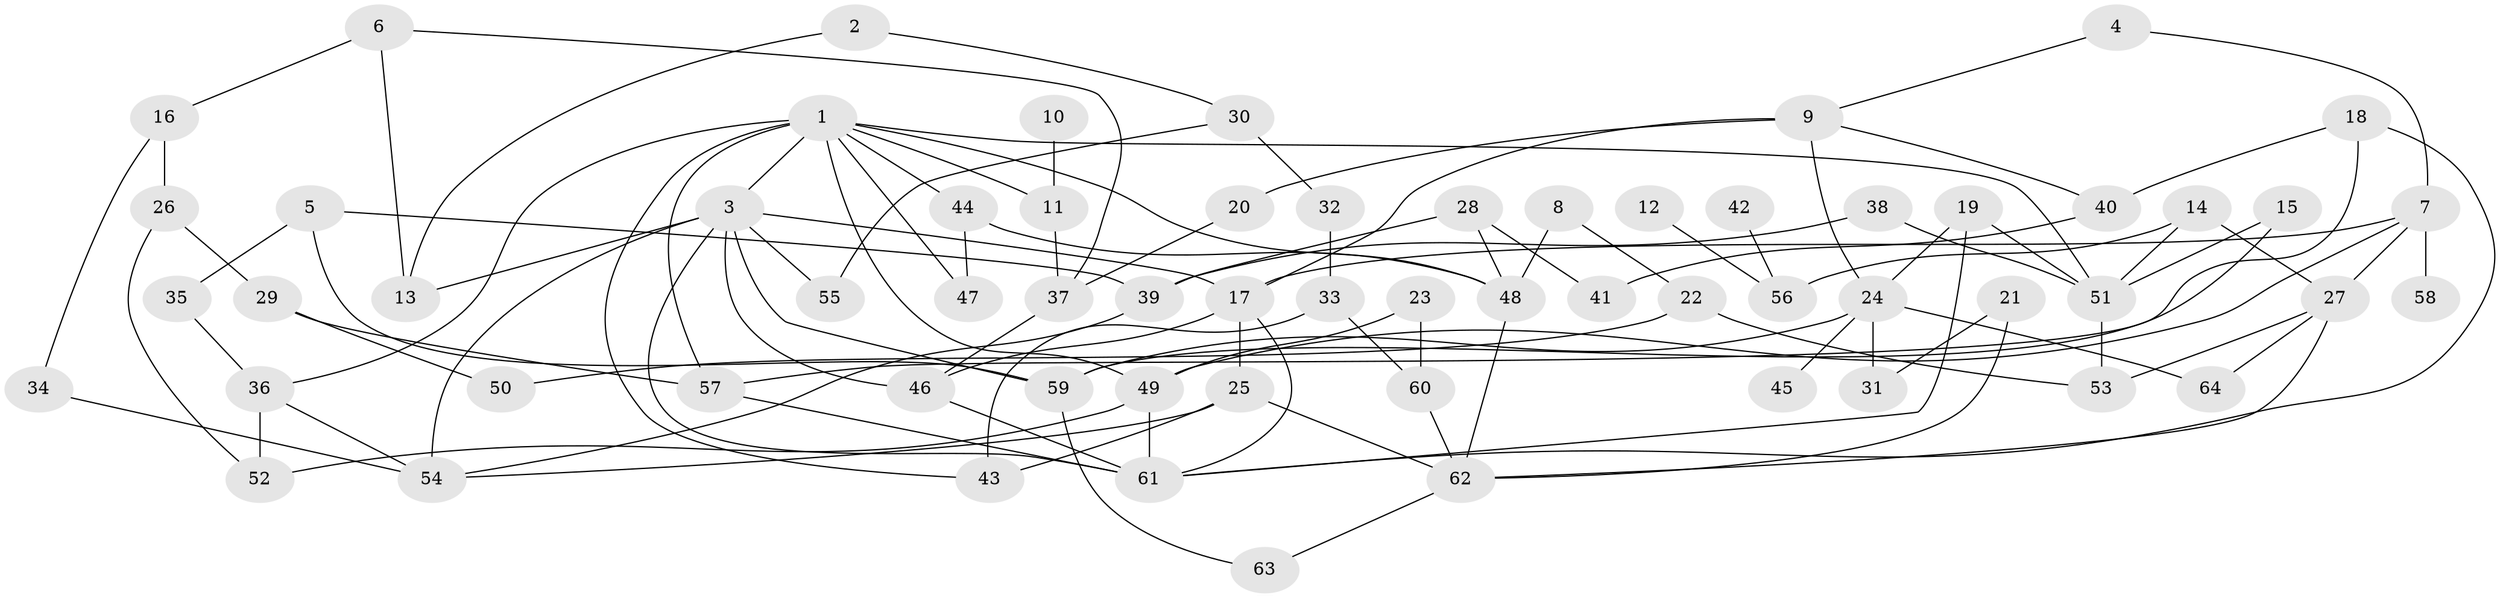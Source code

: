 // original degree distribution, {4: 0.140625, 7: 0.0390625, 5: 0.0703125, 6: 0.0234375, 2: 0.3359375, 3: 0.1640625, 1: 0.2265625}
// Generated by graph-tools (version 1.1) at 2025/01/03/09/25 03:01:00]
// undirected, 64 vertices, 106 edges
graph export_dot {
graph [start="1"]
  node [color=gray90,style=filled];
  1;
  2;
  3;
  4;
  5;
  6;
  7;
  8;
  9;
  10;
  11;
  12;
  13;
  14;
  15;
  16;
  17;
  18;
  19;
  20;
  21;
  22;
  23;
  24;
  25;
  26;
  27;
  28;
  29;
  30;
  31;
  32;
  33;
  34;
  35;
  36;
  37;
  38;
  39;
  40;
  41;
  42;
  43;
  44;
  45;
  46;
  47;
  48;
  49;
  50;
  51;
  52;
  53;
  54;
  55;
  56;
  57;
  58;
  59;
  60;
  61;
  62;
  63;
  64;
  1 -- 3 [weight=1.0];
  1 -- 11 [weight=1.0];
  1 -- 36 [weight=1.0];
  1 -- 43 [weight=1.0];
  1 -- 44 [weight=1.0];
  1 -- 47 [weight=1.0];
  1 -- 48 [weight=1.0];
  1 -- 49 [weight=1.0];
  1 -- 51 [weight=1.0];
  1 -- 57 [weight=1.0];
  2 -- 13 [weight=1.0];
  2 -- 30 [weight=1.0];
  3 -- 13 [weight=1.0];
  3 -- 17 [weight=1.0];
  3 -- 46 [weight=1.0];
  3 -- 54 [weight=1.0];
  3 -- 55 [weight=1.0];
  3 -- 59 [weight=2.0];
  3 -- 61 [weight=1.0];
  4 -- 7 [weight=1.0];
  4 -- 9 [weight=1.0];
  5 -- 35 [weight=1.0];
  5 -- 39 [weight=1.0];
  5 -- 59 [weight=1.0];
  6 -- 13 [weight=1.0];
  6 -- 16 [weight=1.0];
  6 -- 37 [weight=1.0];
  7 -- 17 [weight=1.0];
  7 -- 27 [weight=1.0];
  7 -- 49 [weight=1.0];
  7 -- 58 [weight=1.0];
  8 -- 22 [weight=1.0];
  8 -- 48 [weight=1.0];
  9 -- 17 [weight=1.0];
  9 -- 20 [weight=1.0];
  9 -- 24 [weight=1.0];
  9 -- 40 [weight=1.0];
  10 -- 11 [weight=1.0];
  11 -- 37 [weight=1.0];
  12 -- 56 [weight=1.0];
  14 -- 27 [weight=1.0];
  14 -- 51 [weight=1.0];
  14 -- 56 [weight=1.0];
  15 -- 51 [weight=1.0];
  15 -- 59 [weight=1.0];
  16 -- 26 [weight=1.0];
  16 -- 34 [weight=1.0];
  17 -- 25 [weight=1.0];
  17 -- 46 [weight=1.0];
  17 -- 61 [weight=1.0];
  18 -- 40 [weight=1.0];
  18 -- 57 [weight=1.0];
  18 -- 61 [weight=1.0];
  19 -- 24 [weight=1.0];
  19 -- 51 [weight=1.0];
  19 -- 61 [weight=1.0];
  20 -- 37 [weight=1.0];
  21 -- 31 [weight=1.0];
  21 -- 62 [weight=1.0];
  22 -- 50 [weight=1.0];
  22 -- 53 [weight=1.0];
  23 -- 49 [weight=1.0];
  23 -- 60 [weight=1.0];
  24 -- 31 [weight=1.0];
  24 -- 45 [weight=1.0];
  24 -- 59 [weight=1.0];
  24 -- 64 [weight=1.0];
  25 -- 43 [weight=1.0];
  25 -- 54 [weight=1.0];
  25 -- 62 [weight=1.0];
  26 -- 29 [weight=1.0];
  26 -- 52 [weight=1.0];
  27 -- 53 [weight=1.0];
  27 -- 62 [weight=1.0];
  27 -- 64 [weight=1.0];
  28 -- 39 [weight=1.0];
  28 -- 41 [weight=1.0];
  28 -- 48 [weight=1.0];
  29 -- 50 [weight=1.0];
  29 -- 57 [weight=1.0];
  30 -- 32 [weight=1.0];
  30 -- 55 [weight=1.0];
  32 -- 33 [weight=1.0];
  33 -- 43 [weight=1.0];
  33 -- 60 [weight=1.0];
  34 -- 54 [weight=1.0];
  35 -- 36 [weight=2.0];
  36 -- 52 [weight=1.0];
  36 -- 54 [weight=1.0];
  37 -- 46 [weight=1.0];
  38 -- 39 [weight=1.0];
  38 -- 51 [weight=1.0];
  39 -- 54 [weight=1.0];
  40 -- 41 [weight=1.0];
  42 -- 56 [weight=1.0];
  44 -- 47 [weight=1.0];
  44 -- 48 [weight=1.0];
  46 -- 61 [weight=1.0];
  48 -- 62 [weight=1.0];
  49 -- 52 [weight=1.0];
  49 -- 61 [weight=1.0];
  51 -- 53 [weight=1.0];
  57 -- 61 [weight=1.0];
  59 -- 63 [weight=1.0];
  60 -- 62 [weight=1.0];
  62 -- 63 [weight=1.0];
}
